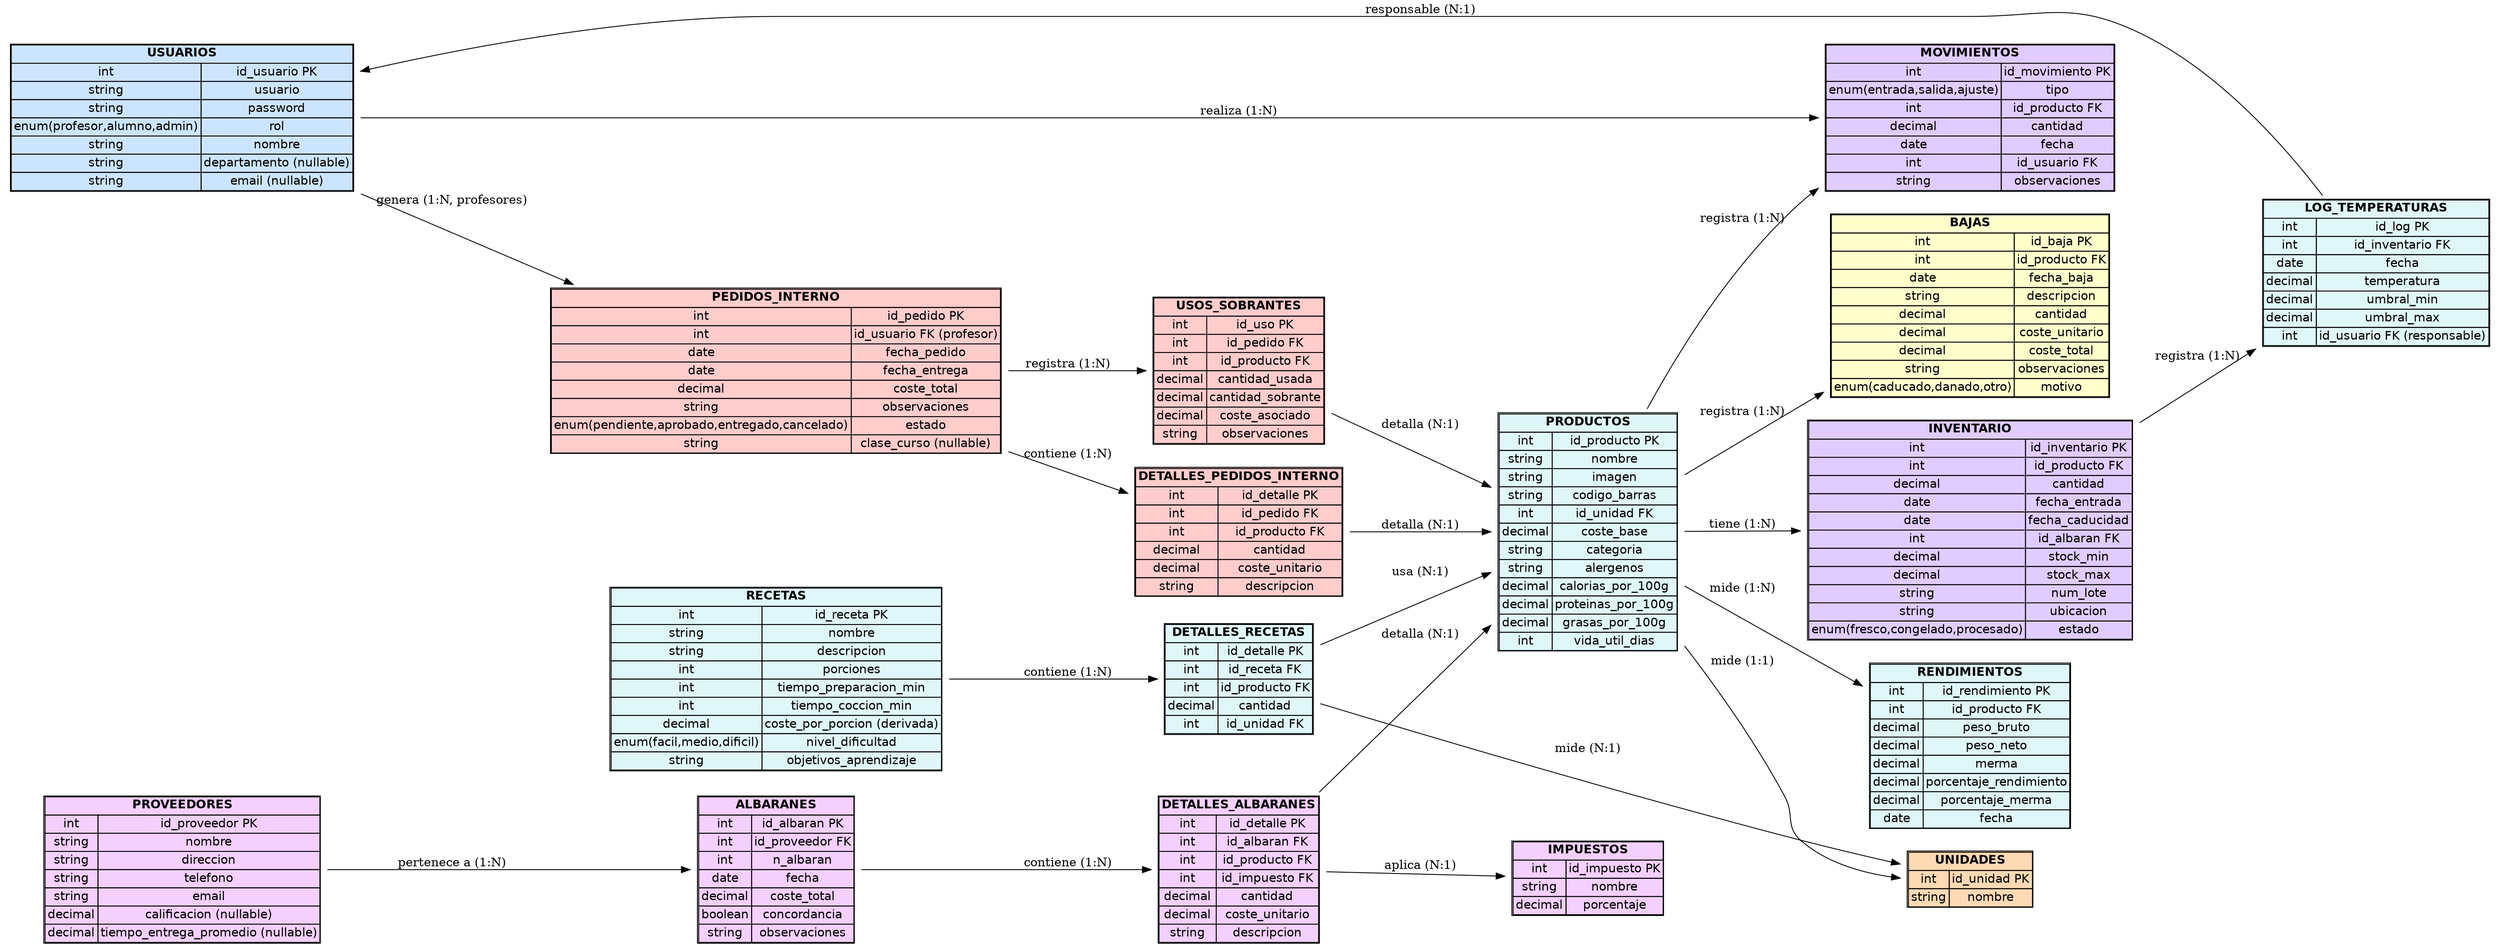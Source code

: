 digraph ER {
    rankdir=LR;
    fontname="Helvetica";
    node [shape=plaintext fontname="Helvetica"];
    // === USUARIOS ===
    USUARIOS [label=<
        <TABLE BORDER="1" CELLBORDER="1" CELLSPACING="0" BGCOLOR="#cce5ff">
        <TR><TD COLSPAN="2"><B>USUARIOS</B></TD></TR>
        <TR><TD>int</TD><TD>id_usuario PK</TD></TR>
        <TR><TD>string</TD><TD>usuario</TD></TR>
        <TR><TD>string</TD><TD>password</TD></TR>
        <TR><TD>enum(profesor,alumno,admin)</TD><TD>rol</TD></TR>
        <TR><TD>string</TD><TD>nombre</TD></TR>
        <TR><TD>string</TD><TD>departamento (nullable)</TD></TR>
        <TR><TD>string</TD><TD>email (nullable)</TD></TR>
        </TABLE>
    >];
    // === PROVEEDORES / ALBARANES / IMPUESTOS ===
    PROVEEDORES [label=<
        <TABLE BORDER="1" CELLBORDER="1" CELLSPACING="0" BGCOLOR="#f3d0ff">
        <TR><TD COLSPAN="2"><B>PROVEEDORES</B></TD></TR>
        <TR><TD>int</TD><TD>id_proveedor PK</TD></TR>
        <TR><TD>string</TD><TD>nombre</TD></TR>
        <TR><TD>string</TD><TD>direccion</TD></TR>
        <TR><TD>string</TD><TD>telefono</TD></TR>
        <TR><TD>string</TD><TD>email</TD></TR>
        <TR><TD>decimal</TD><TD>calificacion (nullable)</TD></TR>
        <TR><TD>decimal</TD><TD>tiempo_entrega_promedio (nullable)</TD></TR>
        </TABLE>
    >];
    ALBARANES [label=<
        <TABLE BORDER="1" CELLBORDER="1" CELLSPACING="0" BGCOLOR="#f3d0ff">
        <TR><TD COLSPAN="2"><B>ALBARANES</B></TD></TR>
        <TR><TD>int</TD><TD>id_albaran PK</TD></TR>
        <TR><TD>int</TD><TD>id_proveedor FK</TD></TR>
        <TR><TD>int</TD><TD>n_albaran</TD></TR>
        <TR><TD>date</TD><TD>fecha</TD></TR>
        <TR><TD>decimal</TD><TD>coste_total</TD></TR>
        <TR><TD>boolean</TD><TD>concordancia</TD></TR>
        <TR><TD>string</TD><TD>observaciones</TD></TR>
        </TABLE>
    >];
    DETALLES_ALBARANES [label=<
        <TABLE BORDER="1" CELLBORDER="1" CELLSPACING="0" BGCOLOR="#f3d0ff">
        <TR><TD COLSPAN="2"><B>DETALLES_ALBARANES</B></TD></TR>
        <TR><TD>int</TD><TD>id_detalle PK</TD></TR>
        <TR><TD>int</TD><TD>id_albaran FK</TD></TR>
        <TR><TD>int</TD><TD>id_producto FK</TD></TR>
        <TR><TD>int</TD><TD>id_impuesto FK</TD></TR>
        <TR><TD>decimal</TD><TD>cantidad</TD></TR>
        <TR><TD>decimal</TD><TD>coste_unitario</TD></TR>
        <TR><TD>string</TD><TD>descripcion</TD></TR>
        </TABLE>
    >];
    IMPUESTOS [label=<
        <TABLE BORDER="1" CELLBORDER="1" CELLSPACING="0" BGCOLOR="#f3d0ff">
        <TR><TD COLSPAN="2"><B>IMPUESTOS</B></TD></TR>
        <TR><TD>int</TD><TD>id_impuesto PK</TD></TR>
        <TR><TD>string</TD><TD>nombre</TD></TR>
        <TR><TD>decimal</TD><TD>porcentaje</TD></TR>
        </TABLE>
    >];
    UNIDADES [label=<
        <TABLE BORDER="1" CELLBORDER="1" CELLSPACING="0" BGCOLOR="#ffd9b3">
        <TR><TD COLSPAN="2"><B>UNIDADES</B></TD></TR>
        <TR><TD>int</TD><TD>id_unidad PK</TD></TR>
        <TR><TD>string</TD><TD>nombre</TD></TR>
        </TABLE>
    >];
    // === PEDIDOS / BAJAS ===
    PEDIDOS_INTERNO [label=<
        <TABLE BORDER="1" CELLBORDER="1" CELLSPACING="0" BGCOLOR="#ffcccc">
        <TR><TD COLSPAN="2"><B>PEDIDOS_INTERNO</B></TD></TR>
        <TR><TD>int</TD><TD>id_pedido PK</TD></TR>
        <TR><TD>int</TD><TD>id_usuario FK (profesor)</TD></TR>
        <TR><TD>date</TD><TD>fecha_pedido</TD></TR>
        <TR><TD>date</TD><TD>fecha_entrega</TD></TR>
        <TR><TD>decimal</TD><TD>coste_total</TD></TR>
        <TR><TD>string</TD><TD>observaciones</TD></TR>
        <TR><TD>enum(pendiente,aprobado,entregado,cancelado)</TD><TD>estado</TD></TR>
        <TR><TD>string</TD><TD>clase_curso (nullable)</TD></TR>
        </TABLE>
    >];
    DETALLES_PEDIDOS_INTERNO [label=<
        <TABLE BORDER="1" CELLBORDER="1" CELLSPACING="0" BGCOLOR="#ffcccc">
        <TR><TD COLSPAN="2"><B>DETALLES_PEDIDOS_INTERNO</B></TD></TR>
        <TR><TD>int</TD><TD>id_detalle PK</TD></TR>
        <TR><TD>int</TD><TD>id_pedido FK</TD></TR>
        <TR><TD>int</TD><TD>id_producto FK</TD></TR>
        <TR><TD>decimal</TD><TD>cantidad</TD></TR>
        <TR><TD>decimal</TD><TD>coste_unitario</TD></TR>
        <TR><TD>string</TD><TD>descripcion</TD></TR>
        </TABLE>
    >];
    USOS_SOBRANTES [label=<
        <TABLE BORDER="1" CELLBORDER="1" CELLSPACING="0" BGCOLOR="#ffcccc">
        <TR><TD COLSPAN="2"><B>USOS_SOBRANTES</B></TD></TR>
        <TR><TD>int</TD><TD>id_uso PK</TD></TR>
        <TR><TD>int</TD><TD>id_pedido FK</TD></TR>
        <TR><TD>int</TD><TD>id_producto FK</TD></TR>
        <TR><TD>decimal</TD><TD>cantidad_usada</TD></TR>
        <TR><TD>decimal</TD><TD>cantidad_sobrante</TD></TR>
        <TR><TD>decimal</TD><TD>coste_asociado</TD></TR>
        <TR><TD>string</TD><TD>observaciones</TD></TR>
        </TABLE>
    >];
    BAJAS [label=<
        <TABLE BORDER="1" CELLBORDER="1" CELLSPACING="0" BGCOLOR="#ffffcc">
        <TR><TD COLSPAN="2"><B>BAJAS</B></TD></TR>
        <TR><TD>int</TD><TD>id_baja PK</TD></TR>
        <TR><TD>int</TD><TD>id_producto FK</TD></TR>
        <TR><TD>date</TD><TD>fecha_baja</TD></TR>
        <TR><TD>string</TD><TD>descripcion</TD></TR>
        <TR><TD>decimal</TD><TD>cantidad</TD></TR>
        <TR><TD>decimal</TD><TD>coste_unitario</TD></TR>
        <TR><TD>decimal</TD><TD>coste_total</TD></TR>
        <TR><TD>string</TD><TD>observaciones</TD></TR>
        <TR><TD>enum(caducado,danado,otro)</TD><TD>motivo</TD></TR>
        </TABLE>
    >];
    // === INVENTARIO / PRODUCTOS ===
    INVENTARIO [label=<
        <TABLE BORDER="1" CELLBORDER="1" CELLSPACING="0" BGCOLOR="#e0ccff">
        <TR><TD COLSPAN="2"><B>INVENTARIO</B></TD></TR>
        <TR><TD>int</TD><TD>id_inventario PK</TD></TR>
        <TR><TD>int</TD><TD>id_producto FK</TD></TR>
        <TR><TD>decimal</TD><TD>cantidad</TD></TR>
        <TR><TD>date</TD><TD>fecha_entrada</TD></TR>
        <TR><TD>date</TD><TD>fecha_caducidad</TD></TR>
        <TR><TD>int</TD><TD>id_albaran FK</TD></TR>
        <TR><TD>decimal</TD><TD>stock_min</TD></TR>
        <TR><TD>decimal</TD><TD>stock_max</TD></TR>
        <TR><TD>string</TD><TD>num_lote</TD></TR>
        <TR><TD>string</TD><TD>ubicacion</TD></TR>
        <TR><TD>enum(fresco,congelado,procesado)</TD><TD>estado</TD></TR>
        </TABLE>
    >];
    PRODUCTOS [label=<
        <TABLE BORDER="1" CELLBORDER="1" CELLSPACING="0" BGCOLOR="#e0f7fa">
        <TR><TD COLSPAN="2"><B>PRODUCTOS</B></TD></TR>
        <TR><TD>int</TD><TD>id_producto PK</TD></TR>
        <TR><TD>string</TD><TD>nombre</TD></TR>
        <TR><TD>string</TD><TD>imagen</TD></TR>
        <TR><TD>string</TD><TD>codigo_barras</TD></TR>
        <TR><TD>int</TD><TD>id_unidad FK</TD></TR>
        <TR><TD>decimal</TD><TD>coste_base</TD></TR>
        <TR><TD>string</TD><TD>categoria</TD></TR>
        <TR><TD>string</TD><TD>alergenos</TD></TR>
        <TR><TD>decimal</TD><TD>calorias_por_100g</TD></TR>
        <TR><TD>decimal</TD><TD>proteinas_por_100g</TD></TR>
        <TR><TD>decimal</TD><TD>grasas_por_100g</TD></TR>
        <TR><TD>int</TD><TD>vida_util_dias</TD></TR>
        </TABLE>
    >];
    RENDIMIENTOS [label=<
        <TABLE BORDER="1" CELLBORDER="1" CELLSPACING="0" BGCOLOR="#e0f7fa">
        <TR><TD COLSPAN="2"><B>RENDIMIENTOS</B></TD></TR>
        <TR><TD>int</TD><TD>id_rendimiento PK</TD></TR>
        <TR><TD>int</TD><TD>id_producto FK</TD></TR>
        <TR><TD>decimal</TD><TD>peso_bruto</TD></TR>
        <TR><TD>decimal</TD><TD>peso_neto</TD></TR>
        <TR><TD>decimal</TD><TD>merma</TD></TR>
        <TR><TD>decimal</TD><TD>porcentaje_rendimiento</TD></TR>
        <TR><TD>decimal</TD><TD>porcentaje_merma</TD></TR>
        <TR><TD>date</TD><TD>fecha</TD></TR>
        </TABLE>
    >];
    RECETAS [label=<
        <TABLE BORDER="1" CELLBORDER="1" CELLSPACING="0" BGCOLOR="#e0f7fa">
        <TR><TD COLSPAN="2"><B>RECETAS</B></TD></TR>
        <TR><TD>int</TD><TD>id_receta PK</TD></TR>
        <TR><TD>string</TD><TD>nombre</TD></TR>
        <TR><TD>string</TD><TD>descripcion</TD></TR>
        <TR><TD>int</TD><TD>porciones</TD></TR>
        <TR><TD>int</TD><TD>tiempo_preparacion_min</TD></TR>
        <TR><TD>int</TD><TD>tiempo_coccion_min</TD></TR>
        <TR><TD>decimal</TD><TD>coste_por_porcion (derivada)</TD></TR>
        <TR><TD>enum(facil,medio,dificil)</TD><TD>nivel_dificultad</TD></TR>
        <TR><TD>string</TD><TD>objetivos_aprendizaje</TD></TR>
        </TABLE>
    >];
    DETALLES_RECETAS [label=<
        <TABLE BORDER="1" CELLBORDER="1" CELLSPACING="0" BGCOLOR="#e0f7fa">
        <TR><TD COLSPAN="2"><B>DETALLES_RECETAS</B></TD></TR>
        <TR><TD>int</TD><TD>id_detalle PK</TD></TR>
        <TR><TD>int</TD><TD>id_receta FK</TD></TR>
        <TR><TD>int</TD><TD>id_producto FK</TD></TR>
        <TR><TD>decimal</TD><TD>cantidad</TD></TR>
        <TR><TD>int</TD><TD>id_unidad FK</TD></TR>
        </TABLE>
    >];
    LOG_TEMPERATURAS [label=<
        <TABLE BORDER="1" CELLBORDER="1" CELLSPACING="0" BGCOLOR="#e0f7fa">
        <TR><TD COLSPAN="2"><B>LOG_TEMPERATURAS</B></TD></TR>
        <TR><TD>int</TD><TD>id_log PK</TD></TR>
        <TR><TD>int</TD><TD>id_inventario FK</TD></TR>
        <TR><TD>date</TD><TD>fecha</TD></TR>
        <TR><TD>decimal</TD><TD>temperatura</TD></TR>
        <TR><TD>decimal</TD><TD>umbral_min</TD></TR>
        <TR><TD>decimal</TD><TD>umbral_max</TD></TR>
        <TR><TD>int</TD><TD>id_usuario FK (responsable)</TD></TR>
        </TABLE>
    >];
    // === Nueva Entidad para Historial de Movimientos ===
    MOVIMIENTOS [label=<
        <TABLE BORDER="1" CELLBORDER="1" CELLSPACING="0" BGCOLOR="#e0ccff">
        <TR><TD COLSPAN="2"><B>MOVIMIENTOS</B></TD></TR>
        <TR><TD>int</TD><TD>id_movimiento PK</TD></TR>
        <TR><TD>enum(entrada,salida,ajuste)</TD><TD>tipo</TD></TR>
        <TR><TD>int</TD><TD>id_producto FK</TD></TR>
        <TR><TD>decimal</TD><TD>cantidad</TD></TR>
        <TR><TD>date</TD><TD>fecha</TD></TR>
        <TR><TD>int</TD><TD>id_usuario FK</TD></TR>
        <TR><TD>string</TD><TD>observaciones</TD></TR>
        </TABLE>
    >];
    // === RELACIONES ===
    PROVEEDORES -> ALBARANES [label="pertenece a (1:N)"];
    ALBARANES -> DETALLES_ALBARANES [label="contiene (1:N)"];
    DETALLES_ALBARANES -> PRODUCTOS [label="detalla (N:1)"];
    DETALLES_ALBARANES -> IMPUESTOS [label="aplica (N:1)"];
    USUARIOS -> PEDIDOS_INTERNO [label="genera (1:N, profesores)"];
    PEDIDOS_INTERNO -> DETALLES_PEDIDOS_INTERNO [label="contiene (1:N)"];
    DETALLES_PEDIDOS_INTERNO -> PRODUCTOS [label="detalla (N:1)"];
    PEDIDOS_INTERNO -> USOS_SOBRANTES [label="registra (1:N)"];
    USOS_SOBRANTES -> PRODUCTOS [label="detalla (N:1)"];
    PRODUCTOS -> BAJAS [label="registra (1:N)"];
    PRODUCTOS -> INVENTARIO [label="tiene (1:N)"];
    INVENTARIO -> LOG_TEMPERATURAS [label="registra (1:N)"];
    LOG_TEMPERATURAS -> USUARIOS [label="responsable (N:1)"];
    PRODUCTOS -> RENDIMIENTOS [label="mide (1:N)"];
    RECETAS -> DETALLES_RECETAS [label="contiene (1:N)"];
    DETALLES_RECETAS -> PRODUCTOS [label="usa (N:1)"];
    DETALLES_RECETAS -> UNIDADES [label="mide (N:1)"];
    PRODUCTOS -> UNIDADES [label="mide (1:1)"];
    PRODUCTOS -> MOVIMIENTOS [label="registra (1:N)"];
    USUARIOS -> MOVIMIENTOS [label="realiza (1:N)"];
}
